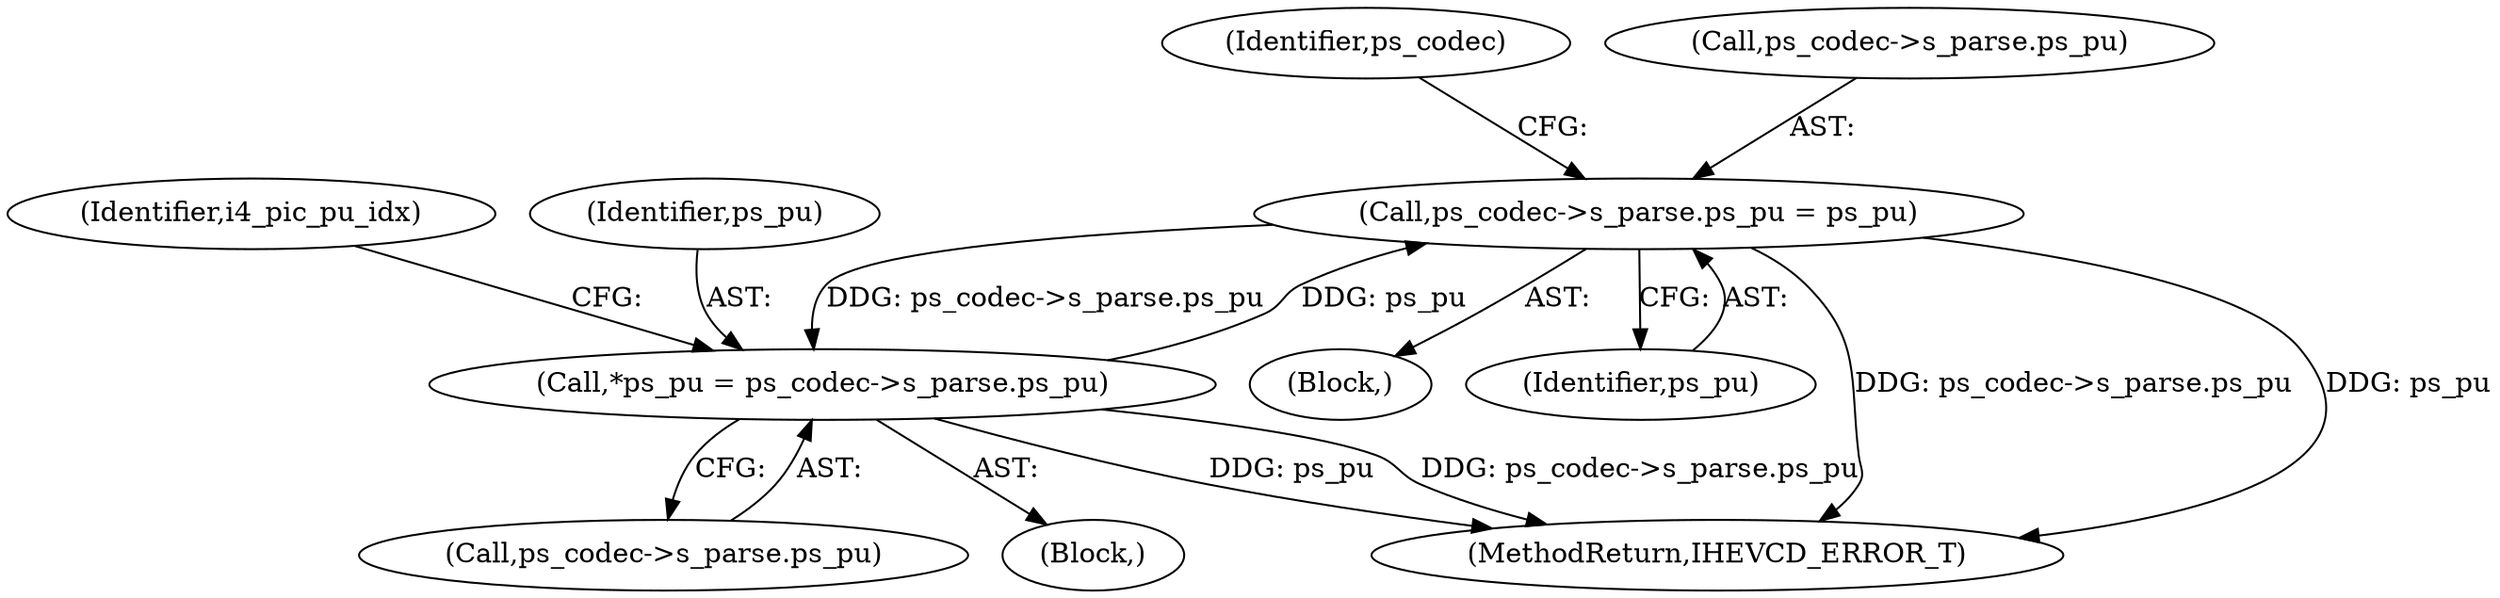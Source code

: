 digraph "0_Android_2b9fb0c2074d370a254b35e2489de2d94943578d@pointer" {
"1001894" [label="(Call,ps_codec->s_parse.ps_pu = ps_pu)"];
"1001812" [label="(Call,*ps_pu = ps_codec->s_parse.ps_pu)"];
"1001894" [label="(Call,ps_codec->s_parse.ps_pu = ps_pu)"];
"1001904" [label="(Identifier,ps_codec)"];
"1001895" [label="(Call,ps_codec->s_parse.ps_pu)"];
"1001812" [label="(Call,*ps_pu = ps_codec->s_parse.ps_pu)"];
"1001814" [label="(Call,ps_codec->s_parse.ps_pu)"];
"1001821" [label="(Identifier,i4_pic_pu_idx)"];
"1001784" [label="(Block,)"];
"1001869" [label="(Block,)"];
"1001900" [label="(Identifier,ps_pu)"];
"1004845" [label="(MethodReturn,IHEVCD_ERROR_T)"];
"1001894" [label="(Call,ps_codec->s_parse.ps_pu = ps_pu)"];
"1001813" [label="(Identifier,ps_pu)"];
"1001894" -> "1001869"  [label="AST: "];
"1001894" -> "1001900"  [label="CFG: "];
"1001895" -> "1001894"  [label="AST: "];
"1001900" -> "1001894"  [label="AST: "];
"1001904" -> "1001894"  [label="CFG: "];
"1001894" -> "1004845"  [label="DDG: ps_codec->s_parse.ps_pu"];
"1001894" -> "1004845"  [label="DDG: ps_pu"];
"1001894" -> "1001812"  [label="DDG: ps_codec->s_parse.ps_pu"];
"1001812" -> "1001894"  [label="DDG: ps_pu"];
"1001812" -> "1001784"  [label="AST: "];
"1001812" -> "1001814"  [label="CFG: "];
"1001813" -> "1001812"  [label="AST: "];
"1001814" -> "1001812"  [label="AST: "];
"1001821" -> "1001812"  [label="CFG: "];
"1001812" -> "1004845"  [label="DDG: ps_pu"];
"1001812" -> "1004845"  [label="DDG: ps_codec->s_parse.ps_pu"];
}

